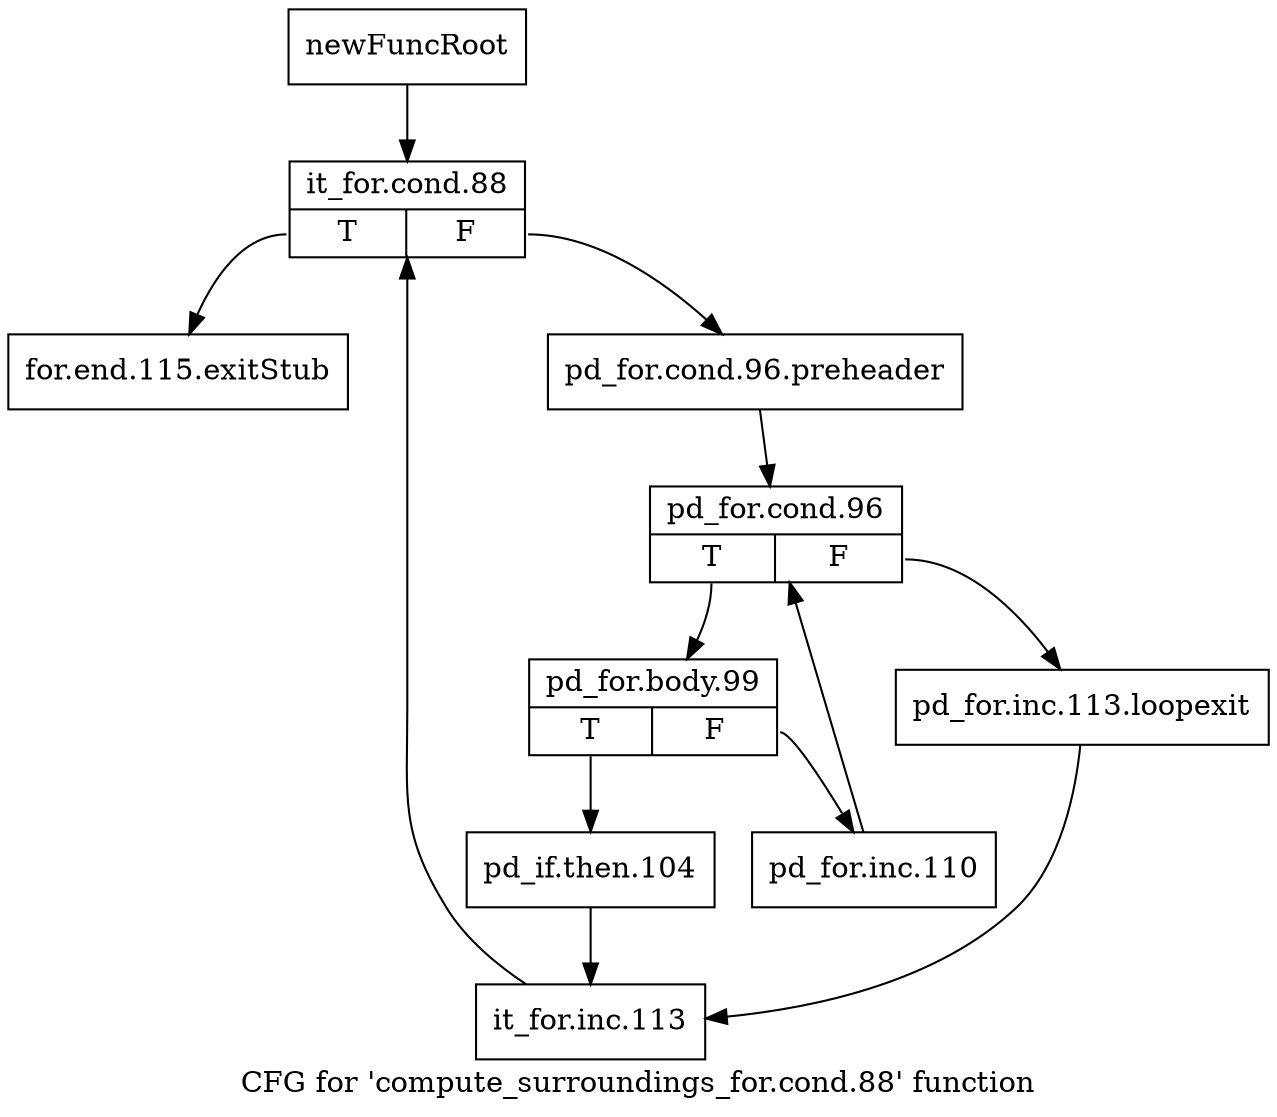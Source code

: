 digraph "CFG for 'compute_surroundings_for.cond.88' function" {
	label="CFG for 'compute_surroundings_for.cond.88' function";

	Node0x47a2ef0 [shape=record,label="{newFuncRoot}"];
	Node0x47a2ef0 -> Node0x47a3380;
	Node0x47a3330 [shape=record,label="{for.end.115.exitStub}"];
	Node0x47a3380 [shape=record,label="{it_for.cond.88|{<s0>T|<s1>F}}"];
	Node0x47a3380:s0 -> Node0x47a3330;
	Node0x47a3380:s1 -> Node0x47a33d0;
	Node0x47a33d0 [shape=record,label="{pd_for.cond.96.preheader}"];
	Node0x47a33d0 -> Node0x47a3420;
	Node0x47a3420 [shape=record,label="{pd_for.cond.96|{<s0>T|<s1>F}}"];
	Node0x47a3420:s0 -> Node0x47a34c0;
	Node0x47a3420:s1 -> Node0x47a3470;
	Node0x47a3470 [shape=record,label="{pd_for.inc.113.loopexit}"];
	Node0x47a3470 -> Node0x47a35b0;
	Node0x47a34c0 [shape=record,label="{pd_for.body.99|{<s0>T|<s1>F}}"];
	Node0x47a34c0:s0 -> Node0x47a3560;
	Node0x47a34c0:s1 -> Node0x47a3510;
	Node0x47a3510 [shape=record,label="{pd_for.inc.110}"];
	Node0x47a3510 -> Node0x47a3420;
	Node0x47a3560 [shape=record,label="{pd_if.then.104}"];
	Node0x47a3560 -> Node0x47a35b0;
	Node0x47a35b0 [shape=record,label="{it_for.inc.113}"];
	Node0x47a35b0 -> Node0x47a3380;
}
